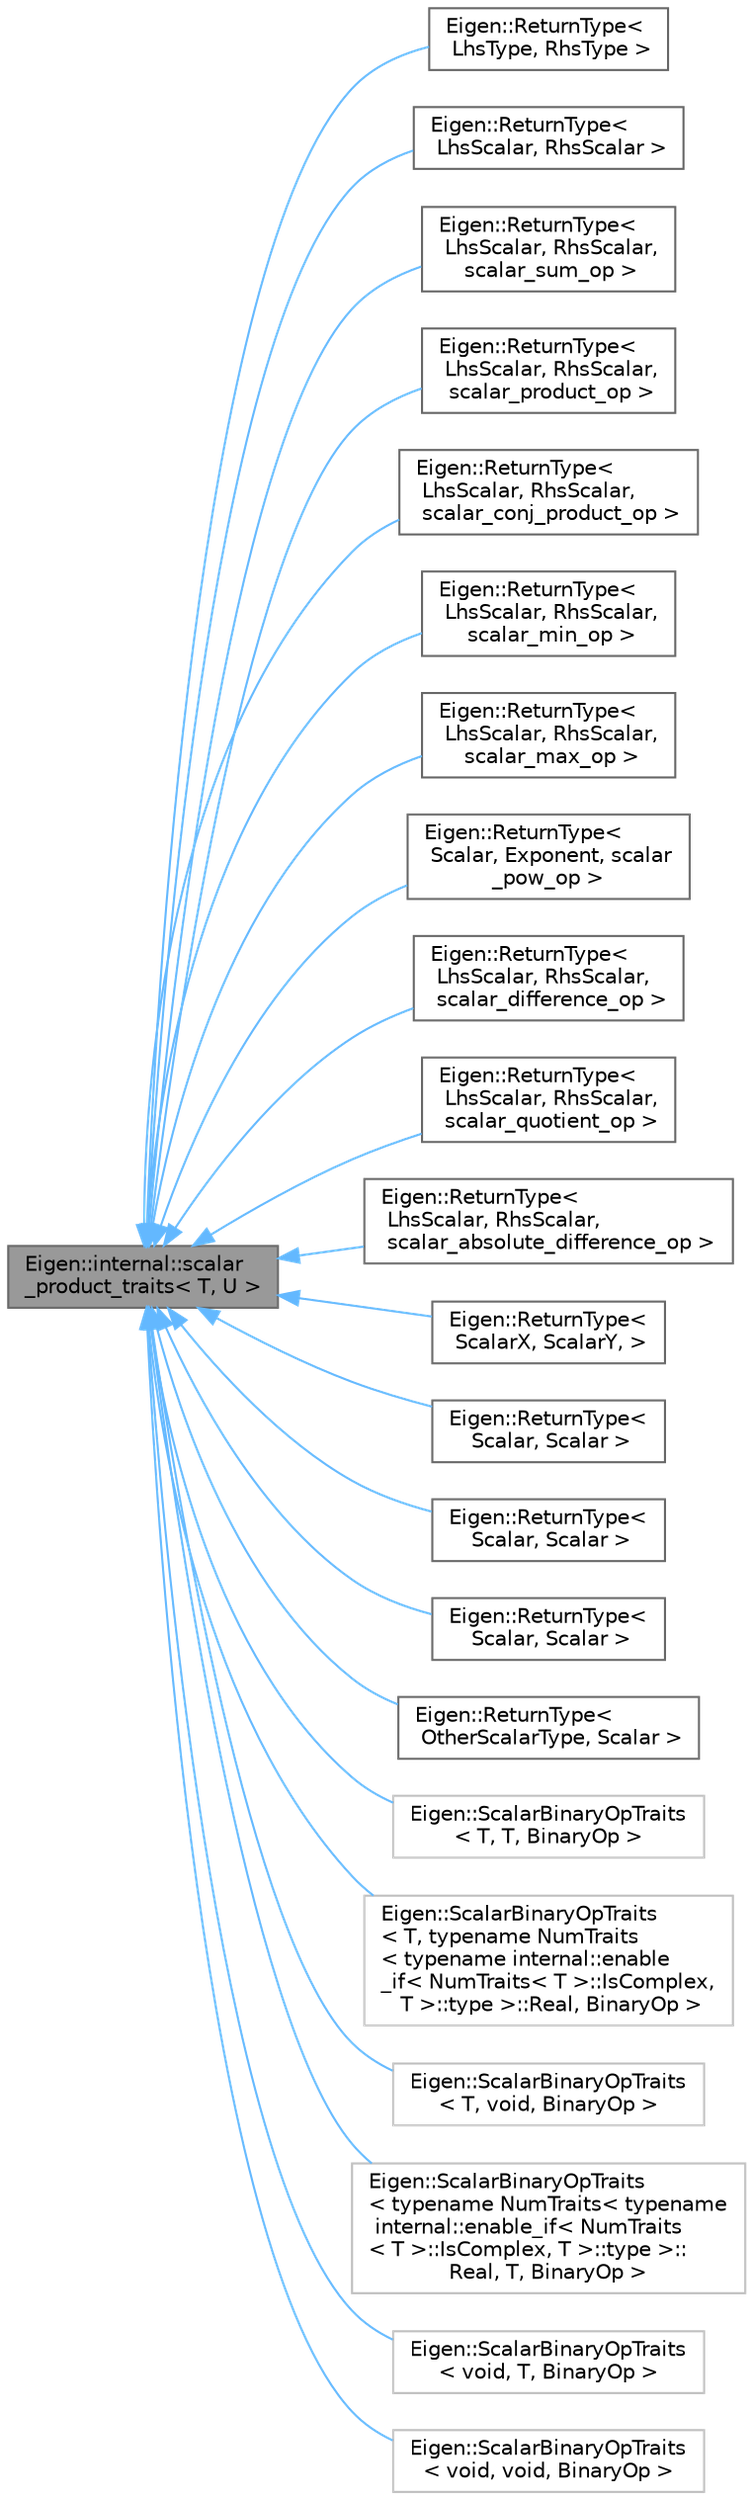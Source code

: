 digraph "Eigen::internal::scalar_product_traits&lt; T, U &gt;"
{
 // LATEX_PDF_SIZE
  bgcolor="transparent";
  edge [fontname=Helvetica,fontsize=10,labelfontname=Helvetica,labelfontsize=10];
  node [fontname=Helvetica,fontsize=10,shape=box,height=0.2,width=0.4];
  rankdir="LR";
  Node1 [id="Node000001",label="Eigen::internal::scalar\l_product_traits\< T, U \>",height=0.2,width=0.4,color="gray40", fillcolor="grey60", style="filled", fontcolor="black",tooltip=" "];
  Node1 -> Node2 [id="edge1_Node000001_Node000002",dir="back",color="steelblue1",style="solid",tooltip=" "];
  Node2 [id="Node000002",label="Eigen::ReturnType\<\l LhsType, RhsType \>",height=0.2,width=0.4,color="gray40", fillcolor="white", style="filled",URL="$structEigen_1_1ScalarBinaryOpTraits.html",tooltip=" "];
  Node1 -> Node3 [id="edge2_Node000001_Node000003",dir="back",color="steelblue1",style="solid",tooltip=" "];
  Node3 [id="Node000003",label="Eigen::ReturnType\<\l LhsScalar, RhsScalar \>",height=0.2,width=0.4,color="gray40", fillcolor="white", style="filled",URL="$structEigen_1_1ScalarBinaryOpTraits.html",tooltip=" "];
  Node1 -> Node4 [id="edge3_Node000001_Node000004",dir="back",color="steelblue1",style="solid",tooltip=" "];
  Node4 [id="Node000004",label="Eigen::ReturnType\<\l LhsScalar, RhsScalar,\l scalar_sum_op \>",height=0.2,width=0.4,color="gray40", fillcolor="white", style="filled",URL="$structEigen_1_1ScalarBinaryOpTraits.html",tooltip=" "];
  Node1 -> Node5 [id="edge4_Node000001_Node000005",dir="back",color="steelblue1",style="solid",tooltip=" "];
  Node5 [id="Node000005",label="Eigen::ReturnType\<\l LhsScalar, RhsScalar,\l scalar_product_op \>",height=0.2,width=0.4,color="gray40", fillcolor="white", style="filled",URL="$structEigen_1_1ScalarBinaryOpTraits.html",tooltip=" "];
  Node1 -> Node6 [id="edge5_Node000001_Node000006",dir="back",color="steelblue1",style="solid",tooltip=" "];
  Node6 [id="Node000006",label="Eigen::ReturnType\<\l LhsScalar, RhsScalar,\l scalar_conj_product_op \>",height=0.2,width=0.4,color="gray40", fillcolor="white", style="filled",URL="$structEigen_1_1ScalarBinaryOpTraits.html",tooltip=" "];
  Node1 -> Node7 [id="edge6_Node000001_Node000007",dir="back",color="steelblue1",style="solid",tooltip=" "];
  Node7 [id="Node000007",label="Eigen::ReturnType\<\l LhsScalar, RhsScalar,\l scalar_min_op \>",height=0.2,width=0.4,color="gray40", fillcolor="white", style="filled",URL="$structEigen_1_1ScalarBinaryOpTraits.html",tooltip=" "];
  Node1 -> Node8 [id="edge7_Node000001_Node000008",dir="back",color="steelblue1",style="solid",tooltip=" "];
  Node8 [id="Node000008",label="Eigen::ReturnType\<\l LhsScalar, RhsScalar,\l scalar_max_op \>",height=0.2,width=0.4,color="gray40", fillcolor="white", style="filled",URL="$structEigen_1_1ScalarBinaryOpTraits.html",tooltip=" "];
  Node1 -> Node9 [id="edge8_Node000001_Node000009",dir="back",color="steelblue1",style="solid",tooltip=" "];
  Node9 [id="Node000009",label="Eigen::ReturnType\<\l Scalar, Exponent, scalar\l_pow_op \>",height=0.2,width=0.4,color="gray40", fillcolor="white", style="filled",URL="$structEigen_1_1ScalarBinaryOpTraits.html",tooltip=" "];
  Node1 -> Node10 [id="edge9_Node000001_Node000010",dir="back",color="steelblue1",style="solid",tooltip=" "];
  Node10 [id="Node000010",label="Eigen::ReturnType\<\l LhsScalar, RhsScalar,\l scalar_difference_op \>",height=0.2,width=0.4,color="gray40", fillcolor="white", style="filled",URL="$structEigen_1_1ScalarBinaryOpTraits.html",tooltip=" "];
  Node1 -> Node11 [id="edge10_Node000001_Node000011",dir="back",color="steelblue1",style="solid",tooltip=" "];
  Node11 [id="Node000011",label="Eigen::ReturnType\<\l LhsScalar, RhsScalar,\l scalar_quotient_op \>",height=0.2,width=0.4,color="gray40", fillcolor="white", style="filled",URL="$structEigen_1_1ScalarBinaryOpTraits.html",tooltip=" "];
  Node1 -> Node12 [id="edge11_Node000001_Node000012",dir="back",color="steelblue1",style="solid",tooltip=" "];
  Node12 [id="Node000012",label="Eigen::ReturnType\<\l LhsScalar, RhsScalar,\l scalar_absolute_difference_op \>",height=0.2,width=0.4,color="gray40", fillcolor="white", style="filled",URL="$structEigen_1_1ScalarBinaryOpTraits.html",tooltip=" "];
  Node1 -> Node13 [id="edge12_Node000001_Node000013",dir="back",color="steelblue1",style="solid",tooltip=" "];
  Node13 [id="Node000013",label="Eigen::ReturnType\<\l ScalarX, ScalarY, \>",height=0.2,width=0.4,color="gray40", fillcolor="white", style="filled",URL="$structEigen_1_1ScalarBinaryOpTraits.html",tooltip=" "];
  Node1 -> Node14 [id="edge13_Node000001_Node000014",dir="back",color="steelblue1",style="solid",tooltip=" "];
  Node14 [id="Node000014",label="Eigen::ReturnType\<\l Scalar, Scalar \>",height=0.2,width=0.4,color="gray40", fillcolor="white", style="filled",URL="$structEigen_1_1ScalarBinaryOpTraits.html",tooltip=" "];
  Node1 -> Node15 [id="edge14_Node000001_Node000015",dir="back",color="steelblue1",style="solid",tooltip=" "];
  Node15 [id="Node000015",label="Eigen::ReturnType\<\l Scalar, Scalar \>",height=0.2,width=0.4,color="gray40", fillcolor="white", style="filled",URL="$structEigen_1_1ScalarBinaryOpTraits.html",tooltip=" "];
  Node1 -> Node16 [id="edge15_Node000001_Node000016",dir="back",color="steelblue1",style="solid",tooltip=" "];
  Node16 [id="Node000016",label="Eigen::ReturnType\<\l Scalar, Scalar \>",height=0.2,width=0.4,color="gray40", fillcolor="white", style="filled",URL="$structEigen_1_1ScalarBinaryOpTraits.html",tooltip=" "];
  Node1 -> Node17 [id="edge16_Node000001_Node000017",dir="back",color="steelblue1",style="solid",tooltip=" "];
  Node17 [id="Node000017",label="Eigen::ReturnType\<\l OtherScalarType, Scalar \>",height=0.2,width=0.4,color="gray40", fillcolor="white", style="filled",URL="$structEigen_1_1ScalarBinaryOpTraits.html",tooltip=" "];
  Node1 -> Node18 [id="edge17_Node000001_Node000018",dir="back",color="steelblue1",style="solid",tooltip=" "];
  Node18 [id="Node000018",label="Eigen::ScalarBinaryOpTraits\l\< T, T, BinaryOp \>",height=0.2,width=0.4,color="grey75", fillcolor="white", style="filled",URL="$structEigen_1_1ScalarBinaryOpTraits_3_01T_00_01T_00_01BinaryOp_01_4.html",tooltip=" "];
  Node1 -> Node19 [id="edge18_Node000001_Node000019",dir="back",color="steelblue1",style="solid",tooltip=" "];
  Node19 [id="Node000019",label="Eigen::ScalarBinaryOpTraits\l\< T, typename NumTraits\l\< typename internal::enable\l_if\< NumTraits\< T \>::IsComplex,\l T \>::type \>::Real, BinaryOp \>",height=0.2,width=0.4,color="grey75", fillcolor="white", style="filled",URL="$structEigen_1_1ScalarBinaryOpTraits_3_01T_00_01typename_01NumTraits_3_01typename_01internal_1_1e56d7471d15e084cfef57c181a609e17b.html",tooltip=" "];
  Node1 -> Node20 [id="edge19_Node000001_Node000020",dir="back",color="steelblue1",style="solid",tooltip=" "];
  Node20 [id="Node000020",label="Eigen::ScalarBinaryOpTraits\l\< T, void, BinaryOp \>",height=0.2,width=0.4,color="grey75", fillcolor="white", style="filled",URL="$structEigen_1_1ScalarBinaryOpTraits_3_01T_00_01void_00_01BinaryOp_01_4.html",tooltip=" "];
  Node1 -> Node21 [id="edge20_Node000001_Node000021",dir="back",color="steelblue1",style="solid",tooltip=" "];
  Node21 [id="Node000021",label="Eigen::ScalarBinaryOpTraits\l\< typename NumTraits\< typename\l internal::enable_if\< NumTraits\l\< T \>::IsComplex, T \>::type \>::\lReal, T, BinaryOp \>",height=0.2,width=0.4,color="grey75", fillcolor="white", style="filled",URL="$structEigen_1_1ScalarBinaryOpTraits_3_01typename_01NumTraits_3_01typename_01internal_1_1enable__cb0e31770c68ef6e6bb9fa3dde8a23d7.html",tooltip=" "];
  Node1 -> Node22 [id="edge21_Node000001_Node000022",dir="back",color="steelblue1",style="solid",tooltip=" "];
  Node22 [id="Node000022",label="Eigen::ScalarBinaryOpTraits\l\< void, T, BinaryOp \>",height=0.2,width=0.4,color="grey75", fillcolor="white", style="filled",URL="$structEigen_1_1ScalarBinaryOpTraits_3_01void_00_01T_00_01BinaryOp_01_4.html",tooltip=" "];
  Node1 -> Node23 [id="edge22_Node000001_Node000023",dir="back",color="steelblue1",style="solid",tooltip=" "];
  Node23 [id="Node000023",label="Eigen::ScalarBinaryOpTraits\l\< void, void, BinaryOp \>",height=0.2,width=0.4,color="grey75", fillcolor="white", style="filled",URL="$structEigen_1_1ScalarBinaryOpTraits_3_01void_00_01void_00_01BinaryOp_01_4.html",tooltip=" "];
}
